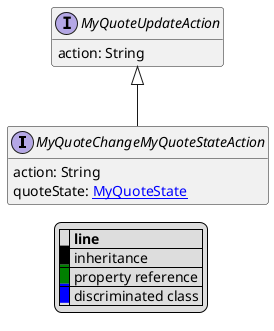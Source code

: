 @startuml

hide empty fields
hide empty methods
legend
|= |= line |
|<back:black>   </back>| inheritance |
|<back:green>   </back>| property reference |
|<back:blue>   </back>| discriminated class |
endlegend
interface MyQuoteChangeMyQuoteStateAction [[MyQuoteChangeMyQuoteStateAction.svg]] extends MyQuoteUpdateAction {
    action: String
    quoteState: [[MyQuoteState.svg MyQuoteState]]
}
interface MyQuoteUpdateAction [[MyQuoteUpdateAction.svg]]  {
    action: String
}





@enduml
